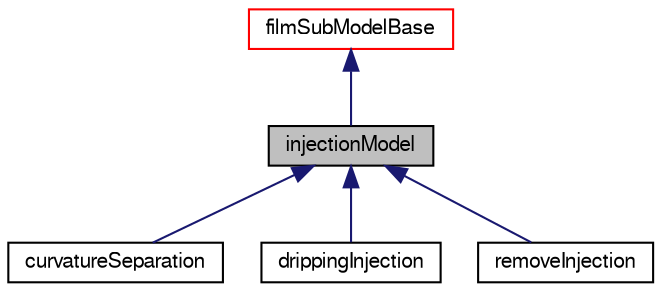 digraph "injectionModel"
{
  bgcolor="transparent";
  edge [fontname="FreeSans",fontsize="10",labelfontname="FreeSans",labelfontsize="10"];
  node [fontname="FreeSans",fontsize="10",shape=record];
  Node1 [label="injectionModel",height=0.2,width=0.4,color="black", fillcolor="grey75", style="filled" fontcolor="black"];
  Node2 -> Node1 [dir="back",color="midnightblue",fontsize="10",style="solid",fontname="FreeSans"];
  Node2 [label="filmSubModelBase",height=0.2,width=0.4,color="red",URL="$a00767.html"];
  Node1 -> Node3 [dir="back",color="midnightblue",fontsize="10",style="solid",fontname="FreeSans"];
  Node3 [label="curvatureSeparation",height=0.2,width=0.4,color="black",URL="$a00425.html"];
  Node1 -> Node4 [dir="back",color="midnightblue",fontsize="10",style="solid",fontname="FreeSans"];
  Node4 [label="drippingInjection",height=0.2,width=0.4,color="black",URL="$a00559.html"];
  Node1 -> Node5 [dir="back",color="midnightblue",fontsize="10",style="solid",fontname="FreeSans"];
  Node5 [label="removeInjection",height=0.2,width=0.4,color="black",URL="$a02098.html"];
}
